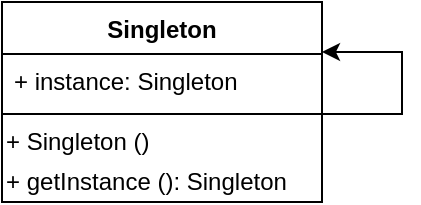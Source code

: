 <mxfile version="17.2.5" type="device"><diagram id="8cnCfHYVRx1MrVQj0kc4" name="Page-1"><mxGraphModel dx="1422" dy="705" grid="1" gridSize="10" guides="1" tooltips="1" connect="1" arrows="1" fold="1" page="1" pageScale="1" pageWidth="827" pageHeight="1169" math="0" shadow="0"><root><mxCell id="0"/><mxCell id="1" parent="0"/><mxCell id="Oai3pj7NliMX6CXsgJ6Z-1" value="Singleton" style="swimlane;fontStyle=1;align=center;verticalAlign=top;childLayout=stackLayout;horizontal=1;startSize=26;horizontalStack=0;resizeParent=1;resizeParentMax=0;resizeLast=0;collapsible=1;marginBottom=0;" vertex="1" parent="1"><mxGeometry x="334" y="190" width="160" height="100" as="geometry"/></mxCell><mxCell id="Oai3pj7NliMX6CXsgJ6Z-2" value="+ instance: Singleton" style="text;strokeColor=none;fillColor=none;align=left;verticalAlign=top;spacingLeft=4;spacingRight=4;overflow=hidden;rotatable=0;points=[[0,0.5],[1,0.5]];portConstraint=eastwest;" vertex="1" parent="Oai3pj7NliMX6CXsgJ6Z-1"><mxGeometry y="26" width="160" height="26" as="geometry"/></mxCell><mxCell id="Oai3pj7NliMX6CXsgJ6Z-3" value="" style="line;strokeWidth=1;fillColor=none;align=left;verticalAlign=middle;spacingTop=-1;spacingLeft=3;spacingRight=3;rotatable=0;labelPosition=right;points=[];portConstraint=eastwest;" vertex="1" parent="Oai3pj7NliMX6CXsgJ6Z-1"><mxGeometry y="52" width="160" height="8" as="geometry"/></mxCell><mxCell id="Oai3pj7NliMX6CXsgJ6Z-4" value="+ Singleton ()" style="text;html=1;align=left;verticalAlign=middle;resizable=0;points=[];autosize=1;strokeColor=none;fillColor=none;imageAlign=left;" vertex="1" parent="Oai3pj7NliMX6CXsgJ6Z-1"><mxGeometry y="60" width="160" height="20" as="geometry"/></mxCell><mxCell id="Oai3pj7NliMX6CXsgJ6Z-5" value="+ getInstance (): Singleton" style="text;html=1;align=left;verticalAlign=middle;resizable=0;points=[];autosize=1;strokeColor=none;fillColor=none;imageAlign=left;" vertex="1" parent="Oai3pj7NliMX6CXsgJ6Z-1"><mxGeometry y="80" width="160" height="20" as="geometry"/></mxCell><mxCell id="Oai3pj7NliMX6CXsgJ6Z-6" value="" style="edgeStyle=elbowEdgeStyle;elbow=horizontal;endArrow=classic;html=1;rounded=0;exitX=0.994;exitY=0.154;exitDx=0;exitDy=0;exitPerimeter=0;entryX=1;entryY=0.25;entryDx=0;entryDy=0;" edge="1" parent="Oai3pj7NliMX6CXsgJ6Z-1" target="Oai3pj7NliMX6CXsgJ6Z-1"><mxGeometry width="50" height="50" relative="1" as="geometry"><mxPoint x="159.04" y="56.004" as="sourcePoint"/><mxPoint x="210" y="68" as="targetPoint"/><Array as="points"><mxPoint x="200" y="40"/><mxPoint x="240" y="100"/></Array></mxGeometry></mxCell></root></mxGraphModel></diagram></mxfile>